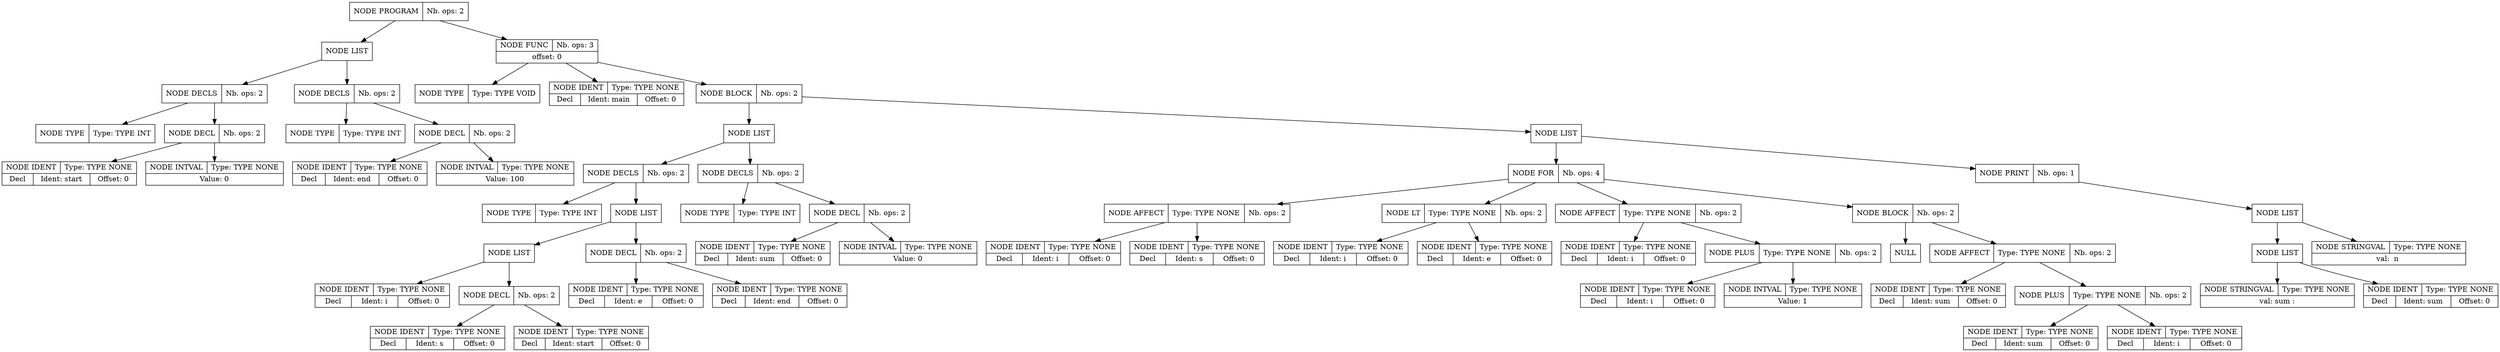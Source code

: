 digraph global_vars {
    N1 [shape=record, label="{{NODE PROGRAM|Nb. ops: 2}}"];
    N2 [shape=record, label="{{NODE LIST}}"];
    N3 [shape=record, label="{{NODE DECLS|Nb. ops: 2}}"];
    N4 [shape=record, label="{{NODE TYPE|Type: TYPE INT}}"];
    edge[tailclip=true];
    N3 -> N4
    N5 [shape=record, label="{{NODE DECL|Nb. ops: 2}}"];
    N6 [shape=record, label="{{NODE IDENT|Type: TYPE NONE}|{<decl>Decl      |Ident: start|Offset: 0}}"];
    edge[tailclip=true];
    N5 -> N6
    N7 [shape=record, label="{{NODE INTVAL|Type: TYPE NONE}|{Value: 0}}"];
    edge[tailclip=true];
    N5 -> N7
    edge[tailclip=true];
    N3 -> N5
    edge[tailclip=true];
    N2 -> N3
    N8 [shape=record, label="{{NODE DECLS|Nb. ops: 2}}"];
    N9 [shape=record, label="{{NODE TYPE|Type: TYPE INT}}"];
    edge[tailclip=true];
    N8 -> N9
    N10 [shape=record, label="{{NODE DECL|Nb. ops: 2}}"];
    N11 [shape=record, label="{{NODE IDENT|Type: TYPE NONE}|{<decl>Decl      |Ident: end|Offset: 0}}"];
    edge[tailclip=true];
    N10 -> N11
    N12 [shape=record, label="{{NODE INTVAL|Type: TYPE NONE}|{Value: 100}}"];
    edge[tailclip=true];
    N10 -> N12
    edge[tailclip=true];
    N8 -> N10
    edge[tailclip=true];
    N2 -> N8
    edge[tailclip=true];
    N1 -> N2
    N13 [shape=record, label="{{NODE FUNC|Nb. ops: 3}|{offset: 0}}"];
    N14 [shape=record, label="{{NODE TYPE|Type: TYPE VOID}}"];
    edge[tailclip=true];
    N13 -> N14
    N15 [shape=record, label="{{NODE IDENT|Type: TYPE NONE}|{<decl>Decl      |Ident: main|Offset: 0}}"];
    edge[tailclip=true];
    N13 -> N15
    N16 [shape=record, label="{{NODE BLOCK|Nb. ops: 2}}"];
    N17 [shape=record, label="{{NODE LIST}}"];
    N18 [shape=record, label="{{NODE DECLS|Nb. ops: 2}}"];
    N19 [shape=record, label="{{NODE TYPE|Type: TYPE INT}}"];
    edge[tailclip=true];
    N18 -> N19
    N20 [shape=record, label="{{NODE LIST}}"];
    N21 [shape=record, label="{{NODE LIST}}"];
    N22 [shape=record, label="{{NODE IDENT|Type: TYPE NONE}|{<decl>Decl      |Ident: i|Offset: 0}}"];
    edge[tailclip=true];
    N21 -> N22
    N23 [shape=record, label="{{NODE DECL|Nb. ops: 2}}"];
    N24 [shape=record, label="{{NODE IDENT|Type: TYPE NONE}|{<decl>Decl      |Ident: s|Offset: 0}}"];
    edge[tailclip=true];
    N23 -> N24
    N25 [shape=record, label="{{NODE IDENT|Type: TYPE NONE}|{<decl>Decl      |Ident: start|Offset: 0}}"];
    edge[tailclip=true];
    N23 -> N25
    edge[tailclip=true];
    N21 -> N23
    edge[tailclip=true];
    N20 -> N21
    N26 [shape=record, label="{{NODE DECL|Nb. ops: 2}}"];
    N27 [shape=record, label="{{NODE IDENT|Type: TYPE NONE}|{<decl>Decl      |Ident: e|Offset: 0}}"];
    edge[tailclip=true];
    N26 -> N27
    N28 [shape=record, label="{{NODE IDENT|Type: TYPE NONE}|{<decl>Decl      |Ident: end|Offset: 0}}"];
    edge[tailclip=true];
    N26 -> N28
    edge[tailclip=true];
    N20 -> N26
    edge[tailclip=true];
    N18 -> N20
    edge[tailclip=true];
    N17 -> N18
    N29 [shape=record, label="{{NODE DECLS|Nb. ops: 2}}"];
    N30 [shape=record, label="{{NODE TYPE|Type: TYPE INT}}"];
    edge[tailclip=true];
    N29 -> N30
    N31 [shape=record, label="{{NODE DECL|Nb. ops: 2}}"];
    N32 [shape=record, label="{{NODE IDENT|Type: TYPE NONE}|{<decl>Decl      |Ident: sum|Offset: 0}}"];
    edge[tailclip=true];
    N31 -> N32
    N33 [shape=record, label="{{NODE INTVAL|Type: TYPE NONE}|{Value: 0}}"];
    edge[tailclip=true];
    N31 -> N33
    edge[tailclip=true];
    N29 -> N31
    edge[tailclip=true];
    N17 -> N29
    edge[tailclip=true];
    N16 -> N17
    N34 [shape=record, label="{{NODE LIST}}"];
    N35 [shape=record, label="{{NODE FOR|Nb. ops: 4}}"];
    N36 [shape=record, label="{{NODE AFFECT|Type: TYPE NONE|Nb. ops: 2}}"];
    N37 [shape=record, label="{{NODE IDENT|Type: TYPE NONE}|{<decl>Decl      |Ident: i|Offset: 0}}"];
    edge[tailclip=true];
    N36 -> N37
    N38 [shape=record, label="{{NODE IDENT|Type: TYPE NONE}|{<decl>Decl      |Ident: s|Offset: 0}}"];
    edge[tailclip=true];
    N36 -> N38
    edge[tailclip=true];
    N35 -> N36
    N39 [shape=record, label="{{NODE LT|Type: TYPE NONE|Nb. ops: 2}}"];
    N40 [shape=record, label="{{NODE IDENT|Type: TYPE NONE}|{<decl>Decl      |Ident: i|Offset: 0}}"];
    edge[tailclip=true];
    N39 -> N40
    N41 [shape=record, label="{{NODE IDENT|Type: TYPE NONE}|{<decl>Decl      |Ident: e|Offset: 0}}"];
    edge[tailclip=true];
    N39 -> N41
    edge[tailclip=true];
    N35 -> N39
    N42 [shape=record, label="{{NODE AFFECT|Type: TYPE NONE|Nb. ops: 2}}"];
    N43 [shape=record, label="{{NODE IDENT|Type: TYPE NONE}|{<decl>Decl      |Ident: i|Offset: 0}}"];
    edge[tailclip=true];
    N42 -> N43
    N44 [shape=record, label="{{NODE PLUS|Type: TYPE NONE|Nb. ops: 2}}"];
    N45 [shape=record, label="{{NODE IDENT|Type: TYPE NONE}|{<decl>Decl      |Ident: i|Offset: 0}}"];
    edge[tailclip=true];
    N44 -> N45
    N46 [shape=record, label="{{NODE INTVAL|Type: TYPE NONE}|{Value: 1}}"];
    edge[tailclip=true];
    N44 -> N46
    edge[tailclip=true];
    N42 -> N44
    edge[tailclip=true];
    N35 -> N42
    N47 [shape=record, label="{{NODE BLOCK|Nb. ops: 2}}"];
    N48 [shape=record, label="{{NULL}}"];
    edge[tailclip=true];
    N47 -> N48
    N49 [shape=record, label="{{NODE AFFECT|Type: TYPE NONE|Nb. ops: 2}}"];
    N50 [shape=record, label="{{NODE IDENT|Type: TYPE NONE}|{<decl>Decl      |Ident: sum|Offset: 0}}"];
    edge[tailclip=true];
    N49 -> N50
    N51 [shape=record, label="{{NODE PLUS|Type: TYPE NONE|Nb. ops: 2}}"];
    N52 [shape=record, label="{{NODE IDENT|Type: TYPE NONE}|{<decl>Decl      |Ident: sum|Offset: 0}}"];
    edge[tailclip=true];
    N51 -> N52
    N53 [shape=record, label="{{NODE IDENT|Type: TYPE NONE}|{<decl>Decl      |Ident: i|Offset: 0}}"];
    edge[tailclip=true];
    N51 -> N53
    edge[tailclip=true];
    N49 -> N51
    edge[tailclip=true];
    N47 -> N49
    edge[tailclip=true];
    N35 -> N47
    edge[tailclip=true];
    N34 -> N35
    N54 [shape=record, label="{{NODE PRINT|Nb. ops: 1}}"];
    N55 [shape=record, label="{{NODE LIST}}"];
    N56 [shape=record, label="{{NODE LIST}}"];
    N57 [shape=record, label="{{NODE STRINGVAL|Type: TYPE NONE}|{val:  sum : }}"];
    edge[tailclip=true];
    N56 -> N57
    N58 [shape=record, label="{{NODE IDENT|Type: TYPE NONE}|{<decl>Decl      |Ident: sum|Offset: 0}}"];
    edge[tailclip=true];
    N56 -> N58
    edge[tailclip=true];
    N55 -> N56
    N59 [shape=record, label="{{NODE STRINGVAL|Type: TYPE NONE}|{val:  \ n }}"];
    edge[tailclip=true];
    N55 -> N59
    edge[tailclip=true];
    N54 -> N55
    edge[tailclip=true];
    N34 -> N54
    edge[tailclip=true];
    N16 -> N34
    edge[tailclip=true];
    N13 -> N16
    edge[tailclip=true];
    N1 -> N13
}